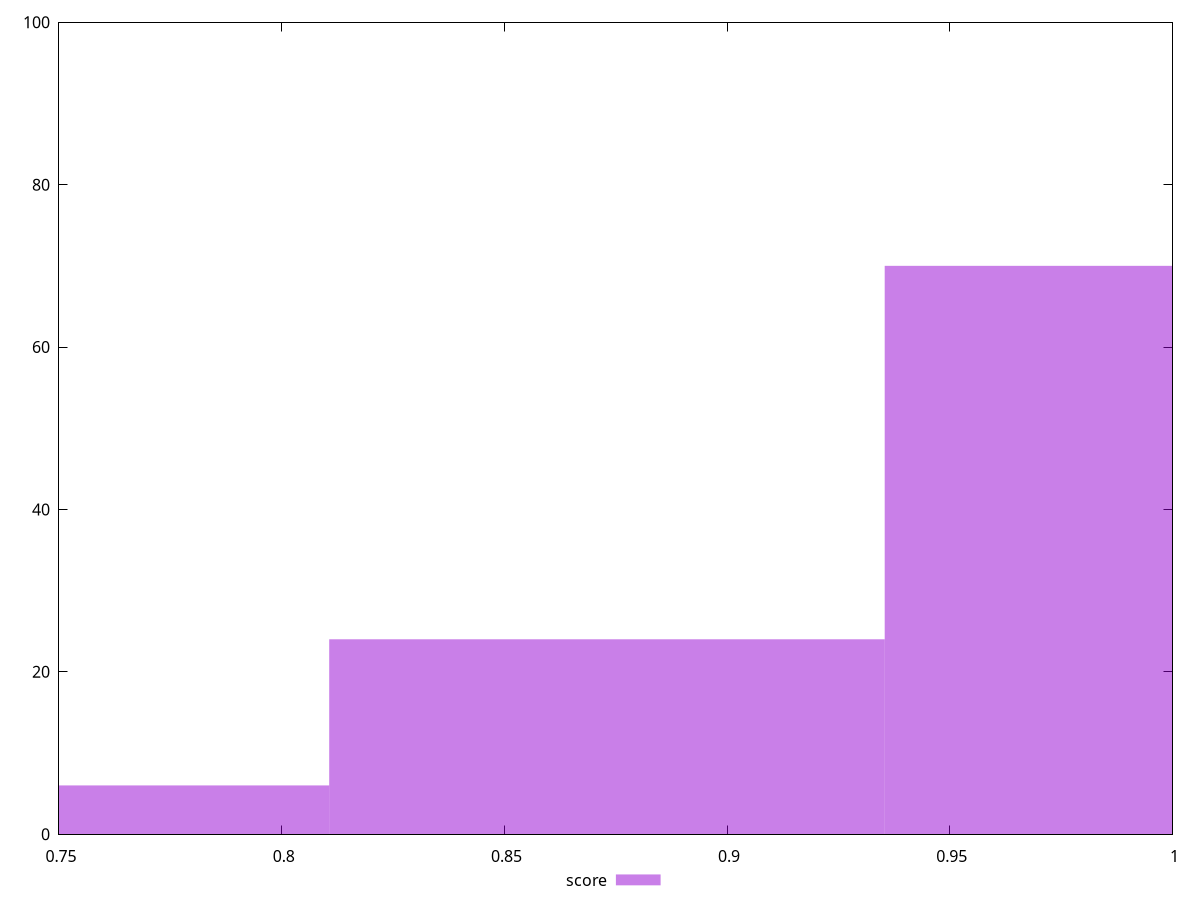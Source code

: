 reset

$score <<EOF
0.9977424343976677 70
0.8730246300979593 24
0.7483068257982508 6
EOF

set key outside below
set boxwidth 0.12471780429970847
set xrange [0.75:1]
set yrange [0:100]
set trange [0:100]
set style fill transparent solid 0.5 noborder
set terminal svg size 640, 490 enhanced background rgb 'white'
set output "reprap/unminified-javascript/samples/pages/score/histogram.svg"

plot $score title "score" with boxes

reset
